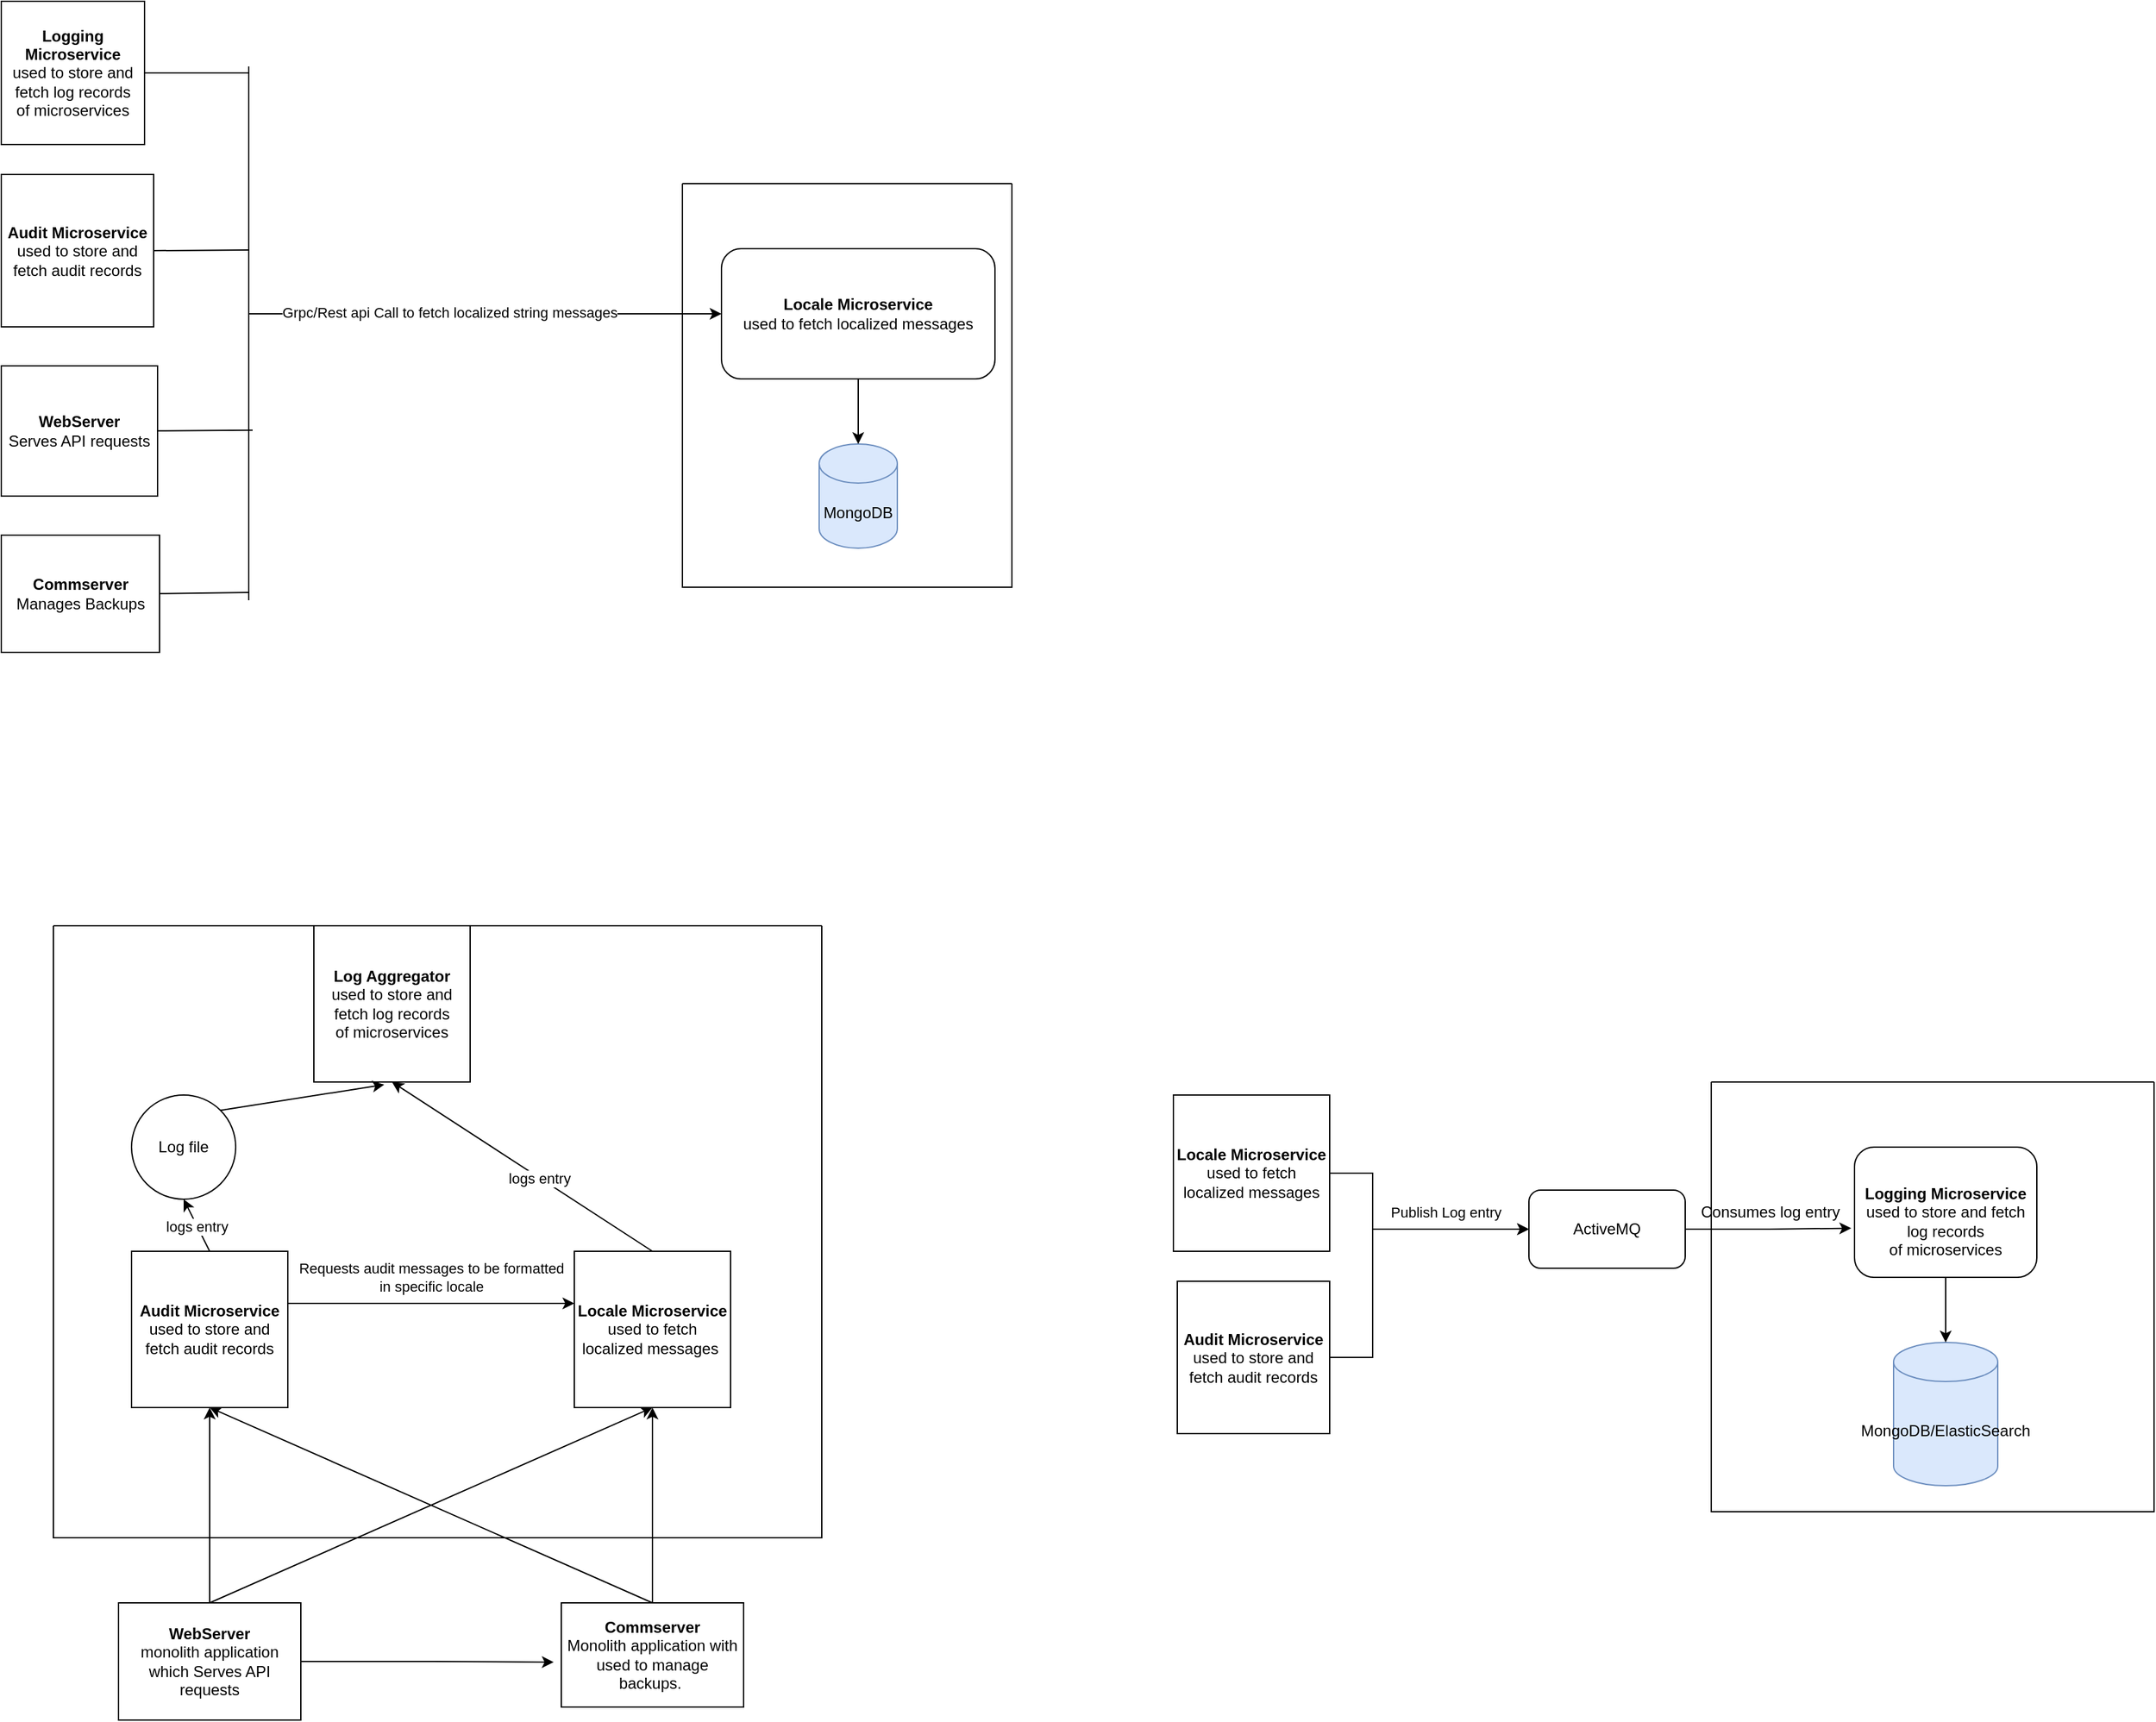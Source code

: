 <mxfile version="20.2.2" type="github">
  <diagram id="M76jBjar-1vTpmpUjn1L" name="Page-1">
    <mxGraphModel dx="1234" dy="1963" grid="1" gridSize="10" guides="1" tooltips="1" connect="1" arrows="1" fold="1" page="1" pageScale="1" pageWidth="827" pageHeight="1169" math="0" shadow="0">
      <root>
        <mxCell id="0" />
        <mxCell id="1" parent="0" />
        <mxCell id="6CfhSoayrOcvP-b4IXLZ-1" value="" style="swimlane;startSize=0;" parent="1" vertex="1">
          <mxGeometry x="543" y="-400" width="253" height="310" as="geometry" />
        </mxCell>
        <mxCell id="6CfhSoayrOcvP-b4IXLZ-2" value="MongoDB" style="shape=cylinder3;whiteSpace=wrap;html=1;boundedLbl=1;backgroundOutline=1;size=15;fillColor=#dae8fc;strokeColor=#6c8ebf;" parent="6CfhSoayrOcvP-b4IXLZ-1" vertex="1">
          <mxGeometry x="105" y="200" width="60" height="80" as="geometry" />
        </mxCell>
        <mxCell id="6CfhSoayrOcvP-b4IXLZ-3" value="&lt;b&gt;Locale Microservice&lt;br&gt;&lt;/b&gt;used to fetch localized messages" style="rounded=1;whiteSpace=wrap;html=1;" parent="6CfhSoayrOcvP-b4IXLZ-1" vertex="1">
          <mxGeometry x="30" y="50" width="210" height="100" as="geometry" />
        </mxCell>
        <mxCell id="6CfhSoayrOcvP-b4IXLZ-5" value="" style="endArrow=classic;html=1;rounded=0;exitX=0.5;exitY=1;exitDx=0;exitDy=0;entryX=0.5;entryY=0;entryDx=0;entryDy=0;entryPerimeter=0;" parent="6CfhSoayrOcvP-b4IXLZ-1" source="6CfhSoayrOcvP-b4IXLZ-3" target="6CfhSoayrOcvP-b4IXLZ-2" edge="1">
          <mxGeometry width="50" height="50" relative="1" as="geometry">
            <mxPoint x="90" y="320" as="sourcePoint" />
            <mxPoint x="140" y="270" as="targetPoint" />
          </mxGeometry>
        </mxCell>
        <mxCell id="6CfhSoayrOcvP-b4IXLZ-21" value="" style="swimlane;startSize=0;" parent="1" vertex="1">
          <mxGeometry x="60" y="170" width="590" height="470" as="geometry" />
        </mxCell>
        <mxCell id="6CfhSoayrOcvP-b4IXLZ-14" value="&lt;b&gt;Locale Microservice&lt;br&gt;&lt;/b&gt;used to fetch localized messages&amp;nbsp;" style="whiteSpace=wrap;html=1;aspect=fixed;" parent="6CfhSoayrOcvP-b4IXLZ-21" vertex="1">
          <mxGeometry x="400" y="250" width="120" height="120" as="geometry" />
        </mxCell>
        <mxCell id="6CfhSoayrOcvP-b4IXLZ-6" value="&lt;b&gt;Audit Microservice&lt;/b&gt;&lt;br&gt;used to store and fetch audit records" style="whiteSpace=wrap;html=1;aspect=fixed;" parent="6CfhSoayrOcvP-b4IXLZ-21" vertex="1">
          <mxGeometry x="60" y="250" width="120" height="120" as="geometry" />
        </mxCell>
        <mxCell id="6CfhSoayrOcvP-b4IXLZ-16" value="Requests audit messages to be formatted&lt;br&gt;in specific locale" style="edgeStyle=orthogonalEdgeStyle;rounded=0;orthogonalLoop=1;jettySize=auto;html=1;exitX=1;exitY=0.5;exitDx=0;exitDy=0;" parent="6CfhSoayrOcvP-b4IXLZ-21" source="6CfhSoayrOcvP-b4IXLZ-6" target="6CfhSoayrOcvP-b4IXLZ-14" edge="1">
          <mxGeometry x="0.083" y="20" relative="1" as="geometry">
            <Array as="points">
              <mxPoint x="180" y="290" />
            </Array>
            <mxPoint as="offset" />
          </mxGeometry>
        </mxCell>
        <mxCell id="RCsCqfV9AFY7gwVdjFME-1" value="Log file" style="ellipse;whiteSpace=wrap;html=1;aspect=fixed;" vertex="1" parent="6CfhSoayrOcvP-b4IXLZ-21">
          <mxGeometry x="60" y="130" width="80" height="80" as="geometry" />
        </mxCell>
        <mxCell id="6CfhSoayrOcvP-b4IXLZ-17" value="" style="endArrow=classic;html=1;rounded=0;exitX=0.5;exitY=0;exitDx=0;exitDy=0;entryX=0.5;entryY=1;entryDx=0;entryDy=0;" parent="6CfhSoayrOcvP-b4IXLZ-21" source="6CfhSoayrOcvP-b4IXLZ-6" target="RCsCqfV9AFY7gwVdjFME-1" edge="1">
          <mxGeometry width="50" height="50" relative="1" as="geometry">
            <mxPoint x="390" y="240" as="sourcePoint" />
            <mxPoint x="250" y="220" as="targetPoint" />
          </mxGeometry>
        </mxCell>
        <mxCell id="6CfhSoayrOcvP-b4IXLZ-24" value="logs entry" style="edgeLabel;html=1;align=center;verticalAlign=middle;resizable=0;points=[];" parent="6CfhSoayrOcvP-b4IXLZ-17" vertex="1" connectable="0">
          <mxGeometry x="-0.021" relative="1" as="geometry">
            <mxPoint as="offset" />
          </mxGeometry>
        </mxCell>
        <mxCell id="6CfhSoayrOcvP-b4IXLZ-13" value="&lt;b&gt;Log Aggregator&lt;br&gt;&lt;/b&gt;used to store and fetch log records&lt;br&gt;of microservices" style="whiteSpace=wrap;html=1;aspect=fixed;" parent="6CfhSoayrOcvP-b4IXLZ-21" vertex="1">
          <mxGeometry x="200" width="120" height="120" as="geometry" />
        </mxCell>
        <mxCell id="6CfhSoayrOcvP-b4IXLZ-19" value="" style="endArrow=classic;html=1;rounded=0;exitX=0.5;exitY=0;exitDx=0;exitDy=0;entryX=0.5;entryY=1;entryDx=0;entryDy=0;" parent="6CfhSoayrOcvP-b4IXLZ-21" source="6CfhSoayrOcvP-b4IXLZ-14" target="6CfhSoayrOcvP-b4IXLZ-13" edge="1">
          <mxGeometry width="50" height="50" relative="1" as="geometry">
            <mxPoint x="390" y="240" as="sourcePoint" />
            <mxPoint x="440" y="190" as="targetPoint" />
          </mxGeometry>
        </mxCell>
        <mxCell id="6CfhSoayrOcvP-b4IXLZ-25" value="logs entry" style="edgeLabel;html=1;align=center;verticalAlign=middle;resizable=0;points=[];" parent="6CfhSoayrOcvP-b4IXLZ-19" vertex="1" connectable="0">
          <mxGeometry x="-0.131" y="1" relative="1" as="geometry">
            <mxPoint y="-1" as="offset" />
          </mxGeometry>
        </mxCell>
        <mxCell id="RCsCqfV9AFY7gwVdjFME-3" value="" style="endArrow=classic;html=1;rounded=0;exitX=1;exitY=0;exitDx=0;exitDy=0;entryX=0.45;entryY=1.017;entryDx=0;entryDy=0;entryPerimeter=0;" edge="1" parent="6CfhSoayrOcvP-b4IXLZ-21" source="RCsCqfV9AFY7gwVdjFME-1" target="6CfhSoayrOcvP-b4IXLZ-13">
          <mxGeometry width="50" height="50" relative="1" as="geometry">
            <mxPoint x="330" y="250" as="sourcePoint" />
            <mxPoint x="380" y="200" as="targetPoint" />
          </mxGeometry>
        </mxCell>
        <mxCell id="6CfhSoayrOcvP-b4IXLZ-28" style="edgeStyle=orthogonalEdgeStyle;rounded=0;orthogonalLoop=1;jettySize=auto;html=1;exitX=0.5;exitY=0;exitDx=0;exitDy=0;entryX=0.5;entryY=1;entryDx=0;entryDy=0;" parent="1" source="6CfhSoayrOcvP-b4IXLZ-23" target="6CfhSoayrOcvP-b4IXLZ-6" edge="1">
          <mxGeometry relative="1" as="geometry" />
        </mxCell>
        <mxCell id="6CfhSoayrOcvP-b4IXLZ-55" style="edgeStyle=orthogonalEdgeStyle;rounded=0;orthogonalLoop=1;jettySize=auto;html=1;exitX=1;exitY=0.5;exitDx=0;exitDy=0;entryX=-0.042;entryY=0.569;entryDx=0;entryDy=0;entryPerimeter=0;" parent="1" source="6CfhSoayrOcvP-b4IXLZ-23" target="6CfhSoayrOcvP-b4IXLZ-27" edge="1">
          <mxGeometry relative="1" as="geometry" />
        </mxCell>
        <mxCell id="6CfhSoayrOcvP-b4IXLZ-23" value="&lt;b&gt;WebServer&lt;/b&gt;&lt;br&gt;monolith application which Serves API requests" style="rounded=0;whiteSpace=wrap;html=1;" parent="1" vertex="1">
          <mxGeometry x="110" y="690" width="140" height="90" as="geometry" />
        </mxCell>
        <mxCell id="6CfhSoayrOcvP-b4IXLZ-27" value="&lt;b&gt;Commserver&lt;/b&gt;&lt;br&gt;Monolith application with used to manage backups.&amp;nbsp;" style="rounded=0;whiteSpace=wrap;html=1;" parent="1" vertex="1">
          <mxGeometry x="450" y="690" width="140" height="80" as="geometry" />
        </mxCell>
        <mxCell id="6CfhSoayrOcvP-b4IXLZ-31" value="" style="endArrow=classic;html=1;rounded=0;exitX=0.5;exitY=0;exitDx=0;exitDy=0;entryX=0.5;entryY=1;entryDx=0;entryDy=0;" parent="1" source="6CfhSoayrOcvP-b4IXLZ-23" target="6CfhSoayrOcvP-b4IXLZ-14" edge="1">
          <mxGeometry width="50" height="50" relative="1" as="geometry">
            <mxPoint x="330" y="630" as="sourcePoint" />
            <mxPoint x="380" y="580" as="targetPoint" />
          </mxGeometry>
        </mxCell>
        <mxCell id="6CfhSoayrOcvP-b4IXLZ-32" value="" style="endArrow=classic;html=1;rounded=0;exitX=0.5;exitY=0;exitDx=0;exitDy=0;entryX=0.5;entryY=1;entryDx=0;entryDy=0;" parent="1" source="6CfhSoayrOcvP-b4IXLZ-27" target="6CfhSoayrOcvP-b4IXLZ-6" edge="1">
          <mxGeometry width="50" height="50" relative="1" as="geometry">
            <mxPoint x="30" y="640" as="sourcePoint" />
            <mxPoint x="80" y="590" as="targetPoint" />
          </mxGeometry>
        </mxCell>
        <mxCell id="6CfhSoayrOcvP-b4IXLZ-33" value="" style="endArrow=classic;html=1;rounded=0;exitX=0.5;exitY=0;exitDx=0;exitDy=0;entryX=0.5;entryY=1;entryDx=0;entryDy=0;" parent="1" source="6CfhSoayrOcvP-b4IXLZ-27" target="6CfhSoayrOcvP-b4IXLZ-14" edge="1">
          <mxGeometry width="50" height="50" relative="1" as="geometry">
            <mxPoint x="350" y="720" as="sourcePoint" />
            <mxPoint x="180" y="880" as="targetPoint" />
          </mxGeometry>
        </mxCell>
        <mxCell id="6CfhSoayrOcvP-b4IXLZ-34" value="&lt;b&gt;Audit Microservice&lt;/b&gt;&lt;br&gt;used to store and fetch audit records" style="whiteSpace=wrap;html=1;aspect=fixed;" parent="1" vertex="1">
          <mxGeometry x="20" y="-407" width="117" height="117" as="geometry" />
        </mxCell>
        <mxCell id="6CfhSoayrOcvP-b4IXLZ-35" value="&lt;b&gt;WebServer&lt;/b&gt;&lt;br&gt;Serves API requests" style="rounded=0;whiteSpace=wrap;html=1;" parent="1" vertex="1">
          <mxGeometry x="20" y="-260" width="120" height="100" as="geometry" />
        </mxCell>
        <mxCell id="6CfhSoayrOcvP-b4IXLZ-36" value="&lt;b&gt;Commserver&lt;/b&gt;&lt;br&gt;Manages Backups" style="rounded=0;whiteSpace=wrap;html=1;" parent="1" vertex="1">
          <mxGeometry x="20" y="-130" width="121.5" height="90" as="geometry" />
        </mxCell>
        <mxCell id="6CfhSoayrOcvP-b4IXLZ-37" value="&lt;b&gt;Logging Microservice&lt;/b&gt;&lt;br&gt;used to store and fetch log records&lt;br&gt;of microservices" style="whiteSpace=wrap;html=1;aspect=fixed;" parent="1" vertex="1">
          <mxGeometry x="20" y="-540" width="110" height="110" as="geometry" />
        </mxCell>
        <mxCell id="6CfhSoayrOcvP-b4IXLZ-41" value="" style="swimlane;startSize=0;" parent="1" vertex="1">
          <mxGeometry x="1333" y="290" width="340" height="330" as="geometry" />
        </mxCell>
        <mxCell id="6CfhSoayrOcvP-b4IXLZ-42" value="MongoDB/ElasticSearch" style="shape=cylinder3;whiteSpace=wrap;html=1;boundedLbl=1;backgroundOutline=1;size=15;fillColor=#dae8fc;strokeColor=#6c8ebf;" parent="6CfhSoayrOcvP-b4IXLZ-41" vertex="1">
          <mxGeometry x="140" y="200" width="80" height="110" as="geometry" />
        </mxCell>
        <mxCell id="6CfhSoayrOcvP-b4IXLZ-43" value="&lt;b&gt;&lt;br&gt;&lt;/b&gt;&lt;b&gt;Logging Microservice&lt;/b&gt;&lt;br&gt;used to store and fetch log records&lt;br&gt;of microservices" style="rounded=1;whiteSpace=wrap;html=1;" parent="6CfhSoayrOcvP-b4IXLZ-41" vertex="1">
          <mxGeometry x="110" y="50" width="140" height="100" as="geometry" />
        </mxCell>
        <mxCell id="6CfhSoayrOcvP-b4IXLZ-44" value="" style="endArrow=classic;html=1;rounded=0;exitX=0.5;exitY=1;exitDx=0;exitDy=0;entryX=0.5;entryY=0;entryDx=0;entryDy=0;entryPerimeter=0;" parent="6CfhSoayrOcvP-b4IXLZ-41" source="6CfhSoayrOcvP-b4IXLZ-43" target="6CfhSoayrOcvP-b4IXLZ-42" edge="1">
          <mxGeometry width="50" height="50" relative="1" as="geometry">
            <mxPoint x="90" y="320" as="sourcePoint" />
            <mxPoint x="140" y="270" as="targetPoint" />
          </mxGeometry>
        </mxCell>
        <mxCell id="6CfhSoayrOcvP-b4IXLZ-54" value="Consumes log entry" style="text;html=1;align=center;verticalAlign=middle;resizable=0;points=[];autosize=1;strokeColor=none;fillColor=none;" parent="6CfhSoayrOcvP-b4IXLZ-41" vertex="1">
          <mxGeometry x="-20" y="85" width="130" height="30" as="geometry" />
        </mxCell>
        <mxCell id="6CfhSoayrOcvP-b4IXLZ-51" style="edgeStyle=orthogonalEdgeStyle;rounded=0;orthogonalLoop=1;jettySize=auto;html=1;exitX=1;exitY=0.5;exitDx=0;exitDy=0;entryX=0;entryY=0.5;entryDx=0;entryDy=0;" parent="1" source="6CfhSoayrOcvP-b4IXLZ-45" target="6CfhSoayrOcvP-b4IXLZ-49" edge="1">
          <mxGeometry relative="1" as="geometry">
            <mxPoint x="1103" y="470" as="targetPoint" />
            <Array as="points">
              <mxPoint x="1073" y="501" />
              <mxPoint x="1073" y="403" />
            </Array>
          </mxGeometry>
        </mxCell>
        <mxCell id="6CfhSoayrOcvP-b4IXLZ-45" value="&lt;b&gt;Audit Microservice&lt;/b&gt;&lt;br&gt;used to store and fetch audit records" style="whiteSpace=wrap;html=1;aspect=fixed;" parent="1" vertex="1">
          <mxGeometry x="923" y="443" width="117" height="117" as="geometry" />
        </mxCell>
        <mxCell id="6CfhSoayrOcvP-b4IXLZ-50" style="edgeStyle=orthogonalEdgeStyle;rounded=0;orthogonalLoop=1;jettySize=auto;html=1;exitX=1;exitY=0.5;exitDx=0;exitDy=0;entryX=0;entryY=0.5;entryDx=0;entryDy=0;" parent="1" source="6CfhSoayrOcvP-b4IXLZ-48" target="6CfhSoayrOcvP-b4IXLZ-49" edge="1">
          <mxGeometry relative="1" as="geometry">
            <Array as="points">
              <mxPoint x="1073" y="360" />
              <mxPoint x="1073" y="403" />
            </Array>
          </mxGeometry>
        </mxCell>
        <mxCell id="6CfhSoayrOcvP-b4IXLZ-52" value="Publish Log entry" style="edgeLabel;html=1;align=center;verticalAlign=middle;resizable=0;points=[];" parent="6CfhSoayrOcvP-b4IXLZ-50" vertex="1" connectable="0">
          <mxGeometry x="0.593" y="2" relative="1" as="geometry">
            <mxPoint x="-24" y="-11" as="offset" />
          </mxGeometry>
        </mxCell>
        <mxCell id="6CfhSoayrOcvP-b4IXLZ-48" value="&lt;b&gt;Locale Microservice&lt;br&gt;&lt;/b&gt;used to fetch localized messages" style="whiteSpace=wrap;html=1;aspect=fixed;" parent="1" vertex="1">
          <mxGeometry x="920" y="300" width="120" height="120" as="geometry" />
        </mxCell>
        <mxCell id="6CfhSoayrOcvP-b4IXLZ-53" style="edgeStyle=orthogonalEdgeStyle;rounded=0;orthogonalLoop=1;jettySize=auto;html=1;exitX=1;exitY=0.5;exitDx=0;exitDy=0;entryX=-0.018;entryY=0.623;entryDx=0;entryDy=0;entryPerimeter=0;" parent="1" source="6CfhSoayrOcvP-b4IXLZ-49" target="6CfhSoayrOcvP-b4IXLZ-43" edge="1">
          <mxGeometry relative="1" as="geometry" />
        </mxCell>
        <mxCell id="6CfhSoayrOcvP-b4IXLZ-49" value="ActiveMQ" style="rounded=1;whiteSpace=wrap;html=1;" parent="1" vertex="1">
          <mxGeometry x="1193" y="373" width="120" height="60" as="geometry" />
        </mxCell>
        <mxCell id="6CfhSoayrOcvP-b4IXLZ-68" value="" style="endArrow=none;html=1;rounded=0;exitX=1;exitY=0.5;exitDx=0;exitDy=0;" parent="1" source="6CfhSoayrOcvP-b4IXLZ-37" edge="1">
          <mxGeometry width="50" height="50" relative="1" as="geometry">
            <mxPoint x="160" y="-460" as="sourcePoint" />
            <mxPoint x="210" y="-485" as="targetPoint" />
          </mxGeometry>
        </mxCell>
        <mxCell id="6CfhSoayrOcvP-b4IXLZ-69" value="" style="endArrow=none;html=1;rounded=0;exitX=1;exitY=0.5;exitDx=0;exitDy=0;" parent="1" source="6CfhSoayrOcvP-b4IXLZ-34" edge="1">
          <mxGeometry width="50" height="50" relative="1" as="geometry">
            <mxPoint x="440" y="-80" as="sourcePoint" />
            <mxPoint x="210" y="-349" as="targetPoint" />
          </mxGeometry>
        </mxCell>
        <mxCell id="6CfhSoayrOcvP-b4IXLZ-70" value="" style="endArrow=none;html=1;rounded=0;exitX=1;exitY=0.5;exitDx=0;exitDy=0;" parent="1" edge="1">
          <mxGeometry width="50" height="50" relative="1" as="geometry">
            <mxPoint x="140.0" y="-210.09" as="sourcePoint" />
            <mxPoint x="213" y="-210.59" as="targetPoint" />
          </mxGeometry>
        </mxCell>
        <mxCell id="6CfhSoayrOcvP-b4IXLZ-71" value="" style="endArrow=none;html=1;rounded=0;exitX=1;exitY=0.5;exitDx=0;exitDy=0;" parent="1" edge="1">
          <mxGeometry width="50" height="50" relative="1" as="geometry">
            <mxPoint x="141.5" y="-85.09" as="sourcePoint" />
            <mxPoint x="210" y="-86" as="targetPoint" />
          </mxGeometry>
        </mxCell>
        <mxCell id="6CfhSoayrOcvP-b4IXLZ-75" value="" style="endArrow=none;html=1;rounded=0;" parent="1" edge="1">
          <mxGeometry width="50" height="50" relative="1" as="geometry">
            <mxPoint x="210" y="-490" as="sourcePoint" />
            <mxPoint x="210" y="-80" as="targetPoint" />
          </mxGeometry>
        </mxCell>
        <mxCell id="6CfhSoayrOcvP-b4IXLZ-76" value="" style="endArrow=classic;html=1;rounded=0;entryX=0;entryY=0.5;entryDx=0;entryDy=0;" parent="1" target="6CfhSoayrOcvP-b4IXLZ-3" edge="1">
          <mxGeometry width="50" height="50" relative="1" as="geometry">
            <mxPoint x="210" y="-300" as="sourcePoint" />
            <mxPoint x="500" y="-520" as="targetPoint" />
          </mxGeometry>
        </mxCell>
        <mxCell id="6CfhSoayrOcvP-b4IXLZ-77" value="Grpc/Rest api Call to fetch localized string messages" style="edgeLabel;html=1;align=center;verticalAlign=middle;resizable=0;points=[];" parent="6CfhSoayrOcvP-b4IXLZ-76" vertex="1" connectable="0">
          <mxGeometry x="-0.151" y="1" relative="1" as="geometry">
            <mxPoint as="offset" />
          </mxGeometry>
        </mxCell>
      </root>
    </mxGraphModel>
  </diagram>
</mxfile>
